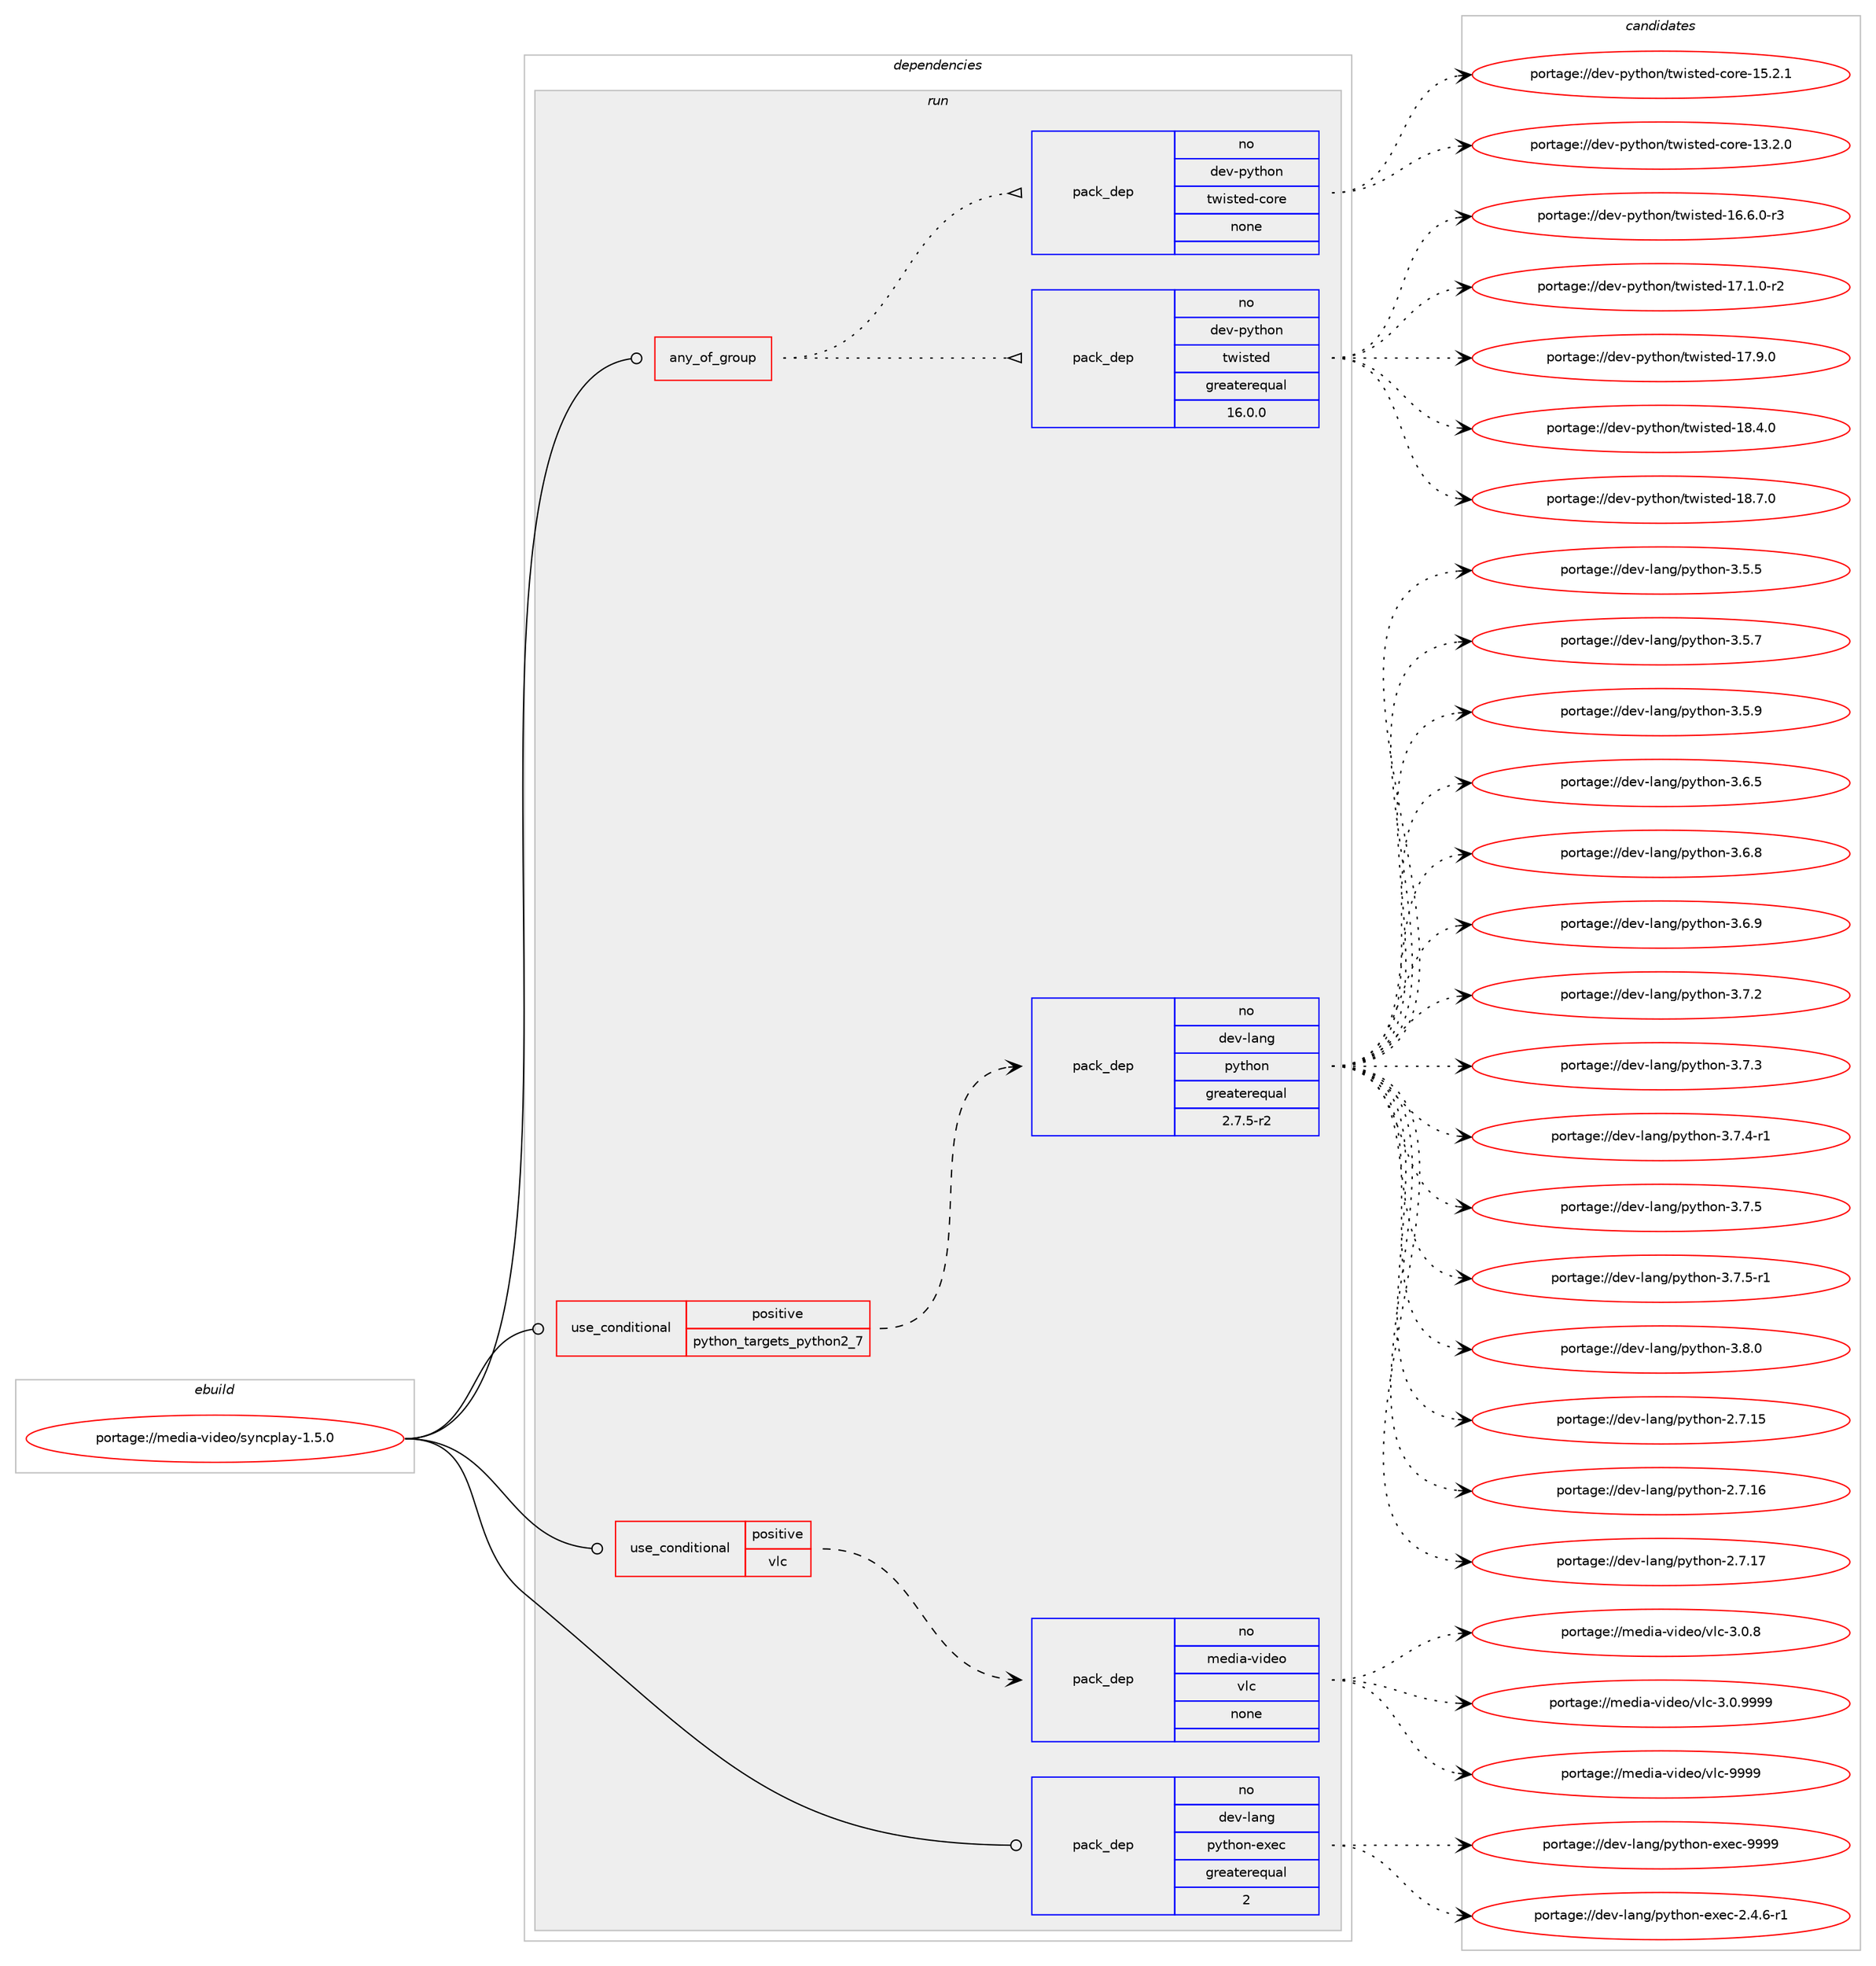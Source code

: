 digraph prolog {

# *************
# Graph options
# *************

newrank=true;
concentrate=true;
compound=true;
graph [rankdir=LR,fontname=Helvetica,fontsize=10,ranksep=1.5];#, ranksep=2.5, nodesep=0.2];
edge  [arrowhead=vee];
node  [fontname=Helvetica,fontsize=10];

# **********
# The ebuild
# **********

subgraph cluster_leftcol {
color=gray;
rank=same;
label=<<i>ebuild</i>>;
id [label="portage://media-video/syncplay-1.5.0", color=red, width=4, href="../media-video/syncplay-1.5.0.svg"];
}

# ****************
# The dependencies
# ****************

subgraph cluster_midcol {
color=gray;
label=<<i>dependencies</i>>;
subgraph cluster_compile {
fillcolor="#eeeeee";
style=filled;
label=<<i>compile</i>>;
}
subgraph cluster_compileandrun {
fillcolor="#eeeeee";
style=filled;
label=<<i>compile and run</i>>;
}
subgraph cluster_run {
fillcolor="#eeeeee";
style=filled;
label=<<i>run</i>>;
subgraph any5471 {
dependency343120 [label=<<TABLE BORDER="0" CELLBORDER="1" CELLSPACING="0" CELLPADDING="4"><TR><TD CELLPADDING="10">any_of_group</TD></TR></TABLE>>, shape=none, color=red];subgraph pack251996 {
dependency343121 [label=<<TABLE BORDER="0" CELLBORDER="1" CELLSPACING="0" CELLPADDING="4" WIDTH="220"><TR><TD ROWSPAN="6" CELLPADDING="30">pack_dep</TD></TR><TR><TD WIDTH="110">no</TD></TR><TR><TD>dev-python</TD></TR><TR><TD>twisted</TD></TR><TR><TD>greaterequal</TD></TR><TR><TD>16.0.0</TD></TR></TABLE>>, shape=none, color=blue];
}
dependency343120:e -> dependency343121:w [weight=20,style="dotted",arrowhead="oinv"];
subgraph pack251997 {
dependency343122 [label=<<TABLE BORDER="0" CELLBORDER="1" CELLSPACING="0" CELLPADDING="4" WIDTH="220"><TR><TD ROWSPAN="6" CELLPADDING="30">pack_dep</TD></TR><TR><TD WIDTH="110">no</TD></TR><TR><TD>dev-python</TD></TR><TR><TD>twisted-core</TD></TR><TR><TD>none</TD></TR><TR><TD></TD></TR></TABLE>>, shape=none, color=blue];
}
dependency343120:e -> dependency343122:w [weight=20,style="dotted",arrowhead="oinv"];
}
id:e -> dependency343120:w [weight=20,style="solid",arrowhead="odot"];
subgraph cond85506 {
dependency343123 [label=<<TABLE BORDER="0" CELLBORDER="1" CELLSPACING="0" CELLPADDING="4"><TR><TD ROWSPAN="3" CELLPADDING="10">use_conditional</TD></TR><TR><TD>positive</TD></TR><TR><TD>python_targets_python2_7</TD></TR></TABLE>>, shape=none, color=red];
subgraph pack251998 {
dependency343124 [label=<<TABLE BORDER="0" CELLBORDER="1" CELLSPACING="0" CELLPADDING="4" WIDTH="220"><TR><TD ROWSPAN="6" CELLPADDING="30">pack_dep</TD></TR><TR><TD WIDTH="110">no</TD></TR><TR><TD>dev-lang</TD></TR><TR><TD>python</TD></TR><TR><TD>greaterequal</TD></TR><TR><TD>2.7.5-r2</TD></TR></TABLE>>, shape=none, color=blue];
}
dependency343123:e -> dependency343124:w [weight=20,style="dashed",arrowhead="vee"];
}
id:e -> dependency343123:w [weight=20,style="solid",arrowhead="odot"];
subgraph cond85507 {
dependency343125 [label=<<TABLE BORDER="0" CELLBORDER="1" CELLSPACING="0" CELLPADDING="4"><TR><TD ROWSPAN="3" CELLPADDING="10">use_conditional</TD></TR><TR><TD>positive</TD></TR><TR><TD>vlc</TD></TR></TABLE>>, shape=none, color=red];
subgraph pack251999 {
dependency343126 [label=<<TABLE BORDER="0" CELLBORDER="1" CELLSPACING="0" CELLPADDING="4" WIDTH="220"><TR><TD ROWSPAN="6" CELLPADDING="30">pack_dep</TD></TR><TR><TD WIDTH="110">no</TD></TR><TR><TD>media-video</TD></TR><TR><TD>vlc</TD></TR><TR><TD>none</TD></TR><TR><TD></TD></TR></TABLE>>, shape=none, color=blue];
}
dependency343125:e -> dependency343126:w [weight=20,style="dashed",arrowhead="vee"];
}
id:e -> dependency343125:w [weight=20,style="solid",arrowhead="odot"];
subgraph pack252000 {
dependency343127 [label=<<TABLE BORDER="0" CELLBORDER="1" CELLSPACING="0" CELLPADDING="4" WIDTH="220"><TR><TD ROWSPAN="6" CELLPADDING="30">pack_dep</TD></TR><TR><TD WIDTH="110">no</TD></TR><TR><TD>dev-lang</TD></TR><TR><TD>python-exec</TD></TR><TR><TD>greaterequal</TD></TR><TR><TD>2</TD></TR></TABLE>>, shape=none, color=blue];
}
id:e -> dependency343127:w [weight=20,style="solid",arrowhead="odot"];
}
}

# **************
# The candidates
# **************

subgraph cluster_choices {
rank=same;
color=gray;
label=<<i>candidates</i>>;

subgraph choice251996 {
color=black;
nodesep=1;
choiceportage1001011184511212111610411111047116119105115116101100454954465446484511451 [label="portage://dev-python/twisted-16.6.0-r3", color=red, width=4,href="../dev-python/twisted-16.6.0-r3.svg"];
choiceportage1001011184511212111610411111047116119105115116101100454955464946484511450 [label="portage://dev-python/twisted-17.1.0-r2", color=red, width=4,href="../dev-python/twisted-17.1.0-r2.svg"];
choiceportage100101118451121211161041111104711611910511511610110045495546574648 [label="portage://dev-python/twisted-17.9.0", color=red, width=4,href="../dev-python/twisted-17.9.0.svg"];
choiceportage100101118451121211161041111104711611910511511610110045495646524648 [label="portage://dev-python/twisted-18.4.0", color=red, width=4,href="../dev-python/twisted-18.4.0.svg"];
choiceportage100101118451121211161041111104711611910511511610110045495646554648 [label="portage://dev-python/twisted-18.7.0", color=red, width=4,href="../dev-python/twisted-18.7.0.svg"];
dependency343121:e -> choiceportage1001011184511212111610411111047116119105115116101100454954465446484511451:w [style=dotted,weight="100"];
dependency343121:e -> choiceportage1001011184511212111610411111047116119105115116101100454955464946484511450:w [style=dotted,weight="100"];
dependency343121:e -> choiceportage100101118451121211161041111104711611910511511610110045495546574648:w [style=dotted,weight="100"];
dependency343121:e -> choiceportage100101118451121211161041111104711611910511511610110045495646524648:w [style=dotted,weight="100"];
dependency343121:e -> choiceportage100101118451121211161041111104711611910511511610110045495646554648:w [style=dotted,weight="100"];
}
subgraph choice251997 {
color=black;
nodesep=1;
choiceportage1001011184511212111610411111047116119105115116101100459911111410145495146504648 [label="portage://dev-python/twisted-core-13.2.0", color=red, width=4,href="../dev-python/twisted-core-13.2.0.svg"];
choiceportage1001011184511212111610411111047116119105115116101100459911111410145495346504649 [label="portage://dev-python/twisted-core-15.2.1", color=red, width=4,href="../dev-python/twisted-core-15.2.1.svg"];
dependency343122:e -> choiceportage1001011184511212111610411111047116119105115116101100459911111410145495146504648:w [style=dotted,weight="100"];
dependency343122:e -> choiceportage1001011184511212111610411111047116119105115116101100459911111410145495346504649:w [style=dotted,weight="100"];
}
subgraph choice251998 {
color=black;
nodesep=1;
choiceportage10010111845108971101034711212111610411111045504655464953 [label="portage://dev-lang/python-2.7.15", color=red, width=4,href="../dev-lang/python-2.7.15.svg"];
choiceportage10010111845108971101034711212111610411111045504655464954 [label="portage://dev-lang/python-2.7.16", color=red, width=4,href="../dev-lang/python-2.7.16.svg"];
choiceportage10010111845108971101034711212111610411111045504655464955 [label="portage://dev-lang/python-2.7.17", color=red, width=4,href="../dev-lang/python-2.7.17.svg"];
choiceportage100101118451089711010347112121116104111110455146534653 [label="portage://dev-lang/python-3.5.5", color=red, width=4,href="../dev-lang/python-3.5.5.svg"];
choiceportage100101118451089711010347112121116104111110455146534655 [label="portage://dev-lang/python-3.5.7", color=red, width=4,href="../dev-lang/python-3.5.7.svg"];
choiceportage100101118451089711010347112121116104111110455146534657 [label="portage://dev-lang/python-3.5.9", color=red, width=4,href="../dev-lang/python-3.5.9.svg"];
choiceportage100101118451089711010347112121116104111110455146544653 [label="portage://dev-lang/python-3.6.5", color=red, width=4,href="../dev-lang/python-3.6.5.svg"];
choiceportage100101118451089711010347112121116104111110455146544656 [label="portage://dev-lang/python-3.6.8", color=red, width=4,href="../dev-lang/python-3.6.8.svg"];
choiceportage100101118451089711010347112121116104111110455146544657 [label="portage://dev-lang/python-3.6.9", color=red, width=4,href="../dev-lang/python-3.6.9.svg"];
choiceportage100101118451089711010347112121116104111110455146554650 [label="portage://dev-lang/python-3.7.2", color=red, width=4,href="../dev-lang/python-3.7.2.svg"];
choiceportage100101118451089711010347112121116104111110455146554651 [label="portage://dev-lang/python-3.7.3", color=red, width=4,href="../dev-lang/python-3.7.3.svg"];
choiceportage1001011184510897110103471121211161041111104551465546524511449 [label="portage://dev-lang/python-3.7.4-r1", color=red, width=4,href="../dev-lang/python-3.7.4-r1.svg"];
choiceportage100101118451089711010347112121116104111110455146554653 [label="portage://dev-lang/python-3.7.5", color=red, width=4,href="../dev-lang/python-3.7.5.svg"];
choiceportage1001011184510897110103471121211161041111104551465546534511449 [label="portage://dev-lang/python-3.7.5-r1", color=red, width=4,href="../dev-lang/python-3.7.5-r1.svg"];
choiceportage100101118451089711010347112121116104111110455146564648 [label="portage://dev-lang/python-3.8.0", color=red, width=4,href="../dev-lang/python-3.8.0.svg"];
dependency343124:e -> choiceportage10010111845108971101034711212111610411111045504655464953:w [style=dotted,weight="100"];
dependency343124:e -> choiceportage10010111845108971101034711212111610411111045504655464954:w [style=dotted,weight="100"];
dependency343124:e -> choiceportage10010111845108971101034711212111610411111045504655464955:w [style=dotted,weight="100"];
dependency343124:e -> choiceportage100101118451089711010347112121116104111110455146534653:w [style=dotted,weight="100"];
dependency343124:e -> choiceportage100101118451089711010347112121116104111110455146534655:w [style=dotted,weight="100"];
dependency343124:e -> choiceportage100101118451089711010347112121116104111110455146534657:w [style=dotted,weight="100"];
dependency343124:e -> choiceportage100101118451089711010347112121116104111110455146544653:w [style=dotted,weight="100"];
dependency343124:e -> choiceportage100101118451089711010347112121116104111110455146544656:w [style=dotted,weight="100"];
dependency343124:e -> choiceportage100101118451089711010347112121116104111110455146544657:w [style=dotted,weight="100"];
dependency343124:e -> choiceportage100101118451089711010347112121116104111110455146554650:w [style=dotted,weight="100"];
dependency343124:e -> choiceportage100101118451089711010347112121116104111110455146554651:w [style=dotted,weight="100"];
dependency343124:e -> choiceportage1001011184510897110103471121211161041111104551465546524511449:w [style=dotted,weight="100"];
dependency343124:e -> choiceportage100101118451089711010347112121116104111110455146554653:w [style=dotted,weight="100"];
dependency343124:e -> choiceportage1001011184510897110103471121211161041111104551465546534511449:w [style=dotted,weight="100"];
dependency343124:e -> choiceportage100101118451089711010347112121116104111110455146564648:w [style=dotted,weight="100"];
}
subgraph choice251999 {
color=black;
nodesep=1;
choiceportage10910110010597451181051001011114711810899455146484656 [label="portage://media-video/vlc-3.0.8", color=red, width=4,href="../media-video/vlc-3.0.8.svg"];
choiceportage10910110010597451181051001011114711810899455146484657575757 [label="portage://media-video/vlc-3.0.9999", color=red, width=4,href="../media-video/vlc-3.0.9999.svg"];
choiceportage109101100105974511810510010111147118108994557575757 [label="portage://media-video/vlc-9999", color=red, width=4,href="../media-video/vlc-9999.svg"];
dependency343126:e -> choiceportage10910110010597451181051001011114711810899455146484656:w [style=dotted,weight="100"];
dependency343126:e -> choiceportage10910110010597451181051001011114711810899455146484657575757:w [style=dotted,weight="100"];
dependency343126:e -> choiceportage109101100105974511810510010111147118108994557575757:w [style=dotted,weight="100"];
}
subgraph choice252000 {
color=black;
nodesep=1;
choiceportage10010111845108971101034711212111610411111045101120101994550465246544511449 [label="portage://dev-lang/python-exec-2.4.6-r1", color=red, width=4,href="../dev-lang/python-exec-2.4.6-r1.svg"];
choiceportage10010111845108971101034711212111610411111045101120101994557575757 [label="portage://dev-lang/python-exec-9999", color=red, width=4,href="../dev-lang/python-exec-9999.svg"];
dependency343127:e -> choiceportage10010111845108971101034711212111610411111045101120101994550465246544511449:w [style=dotted,weight="100"];
dependency343127:e -> choiceportage10010111845108971101034711212111610411111045101120101994557575757:w [style=dotted,weight="100"];
}
}

}
